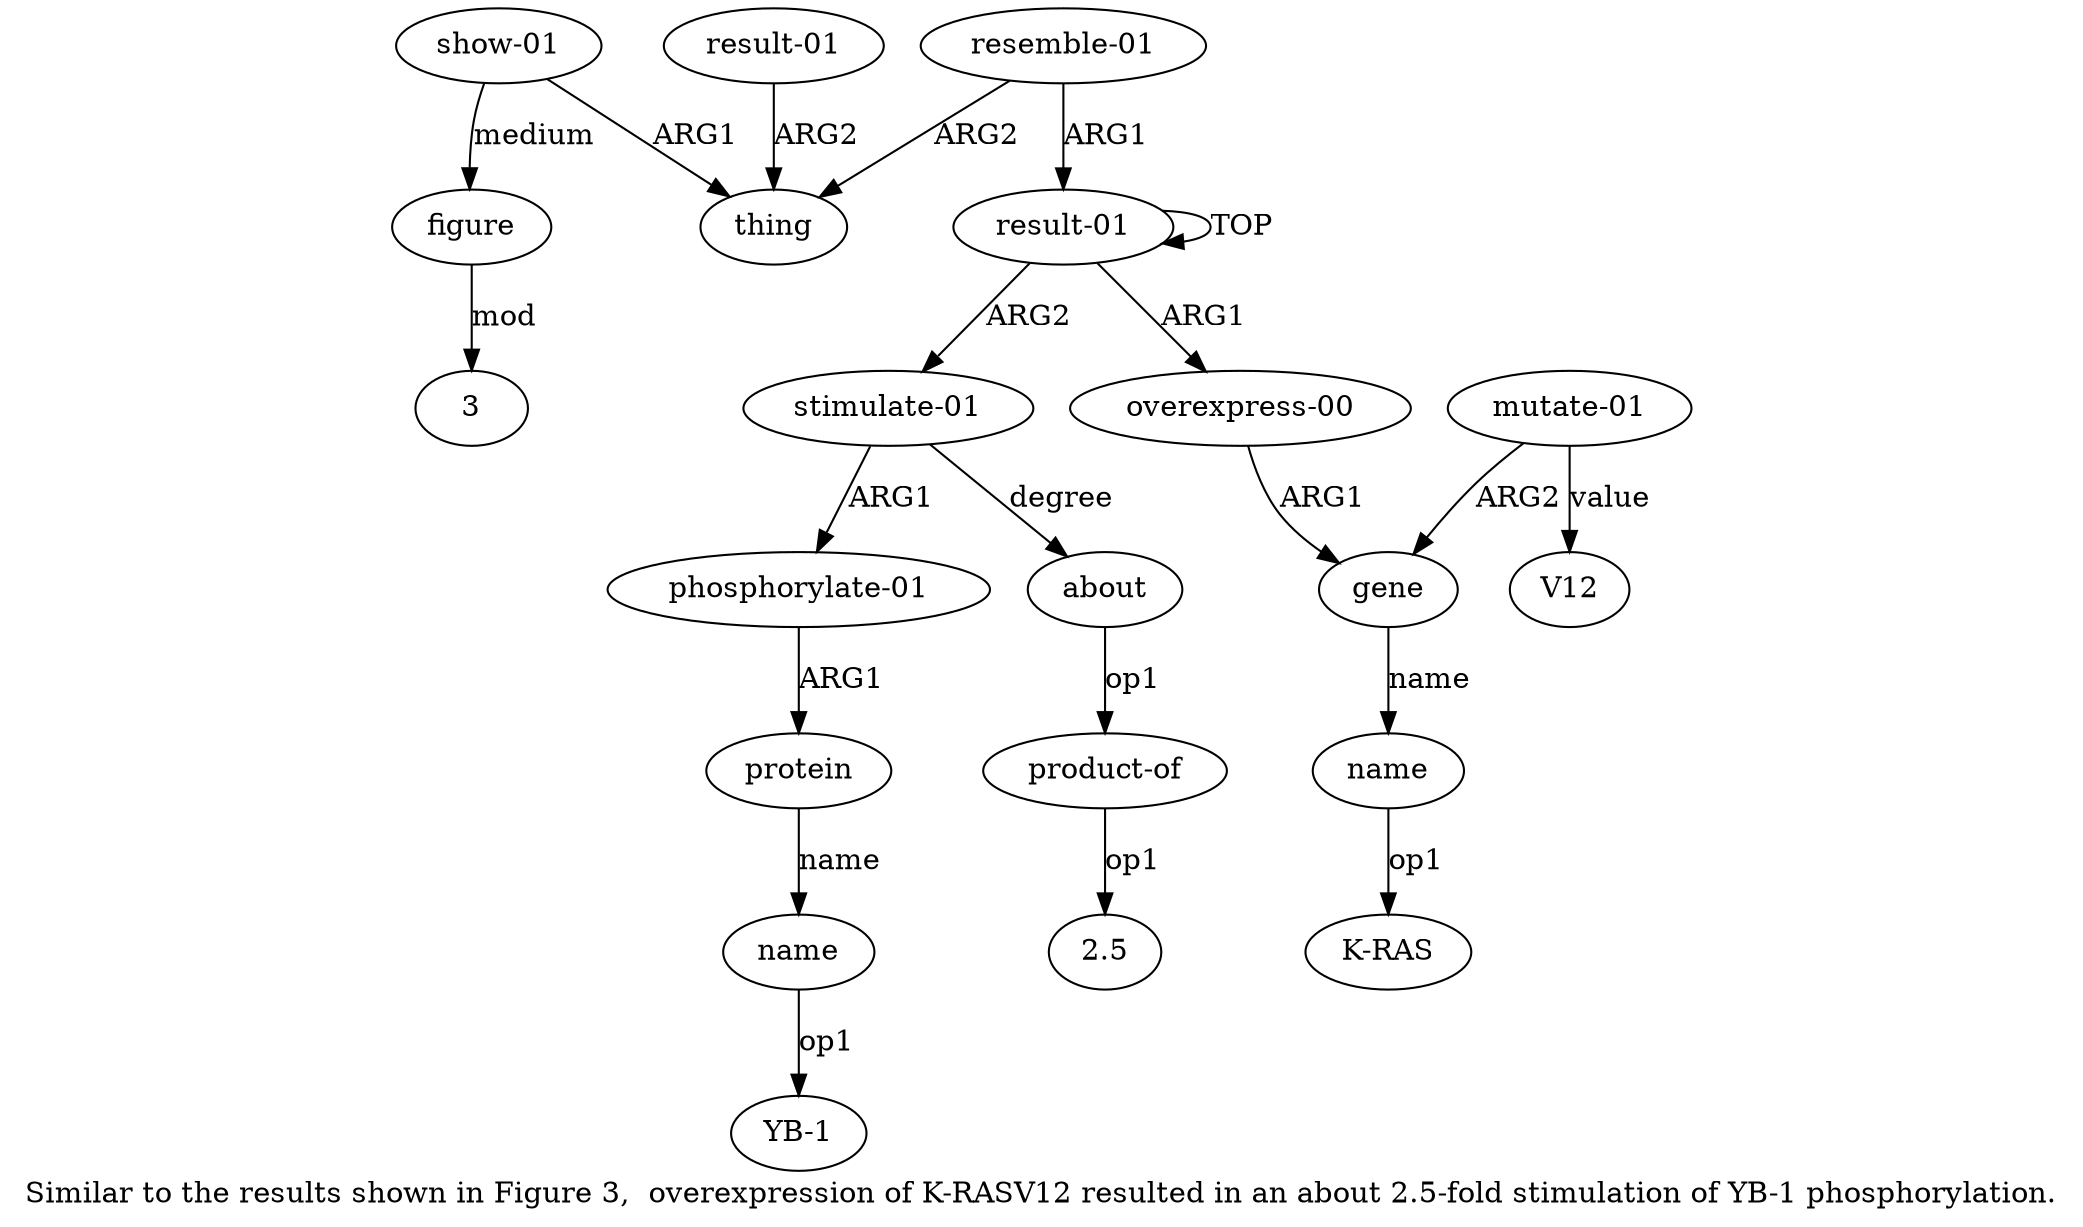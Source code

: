 digraph  {
	graph [label="Similar to the results shown in Figure 3,  overexpression of K-RASV12 resulted in an about 2.5-fold stimulation of YB-1 phosphorylation."];
	node [label="\N"];
	a15	 [color=black,
		gold_ind=15,
		gold_label=figure,
		label=figure,
		test_ind=15,
		test_label=figure];
	"a15 3"	 [color=black,
		gold_ind=-1,
		gold_label=3,
		label=3,
		test_ind=-1,
		test_label=3];
	a15 -> "a15 3" [key=0,
	color=black,
	gold_label=mod,
	label=mod,
	test_label=mod];
a14 [color=black,
	gold_ind=14,
	gold_label="show-01",
	label="show-01",
	test_ind=14,
	test_label="show-01"];
a14 -> a15 [key=0,
color=black,
gold_label=medium,
label=medium,
test_label=medium];
a12 [color=black,
gold_ind=12,
gold_label=thing,
label=thing,
test_ind=12,
test_label=thing];
a14 -> a12 [key=0,
color=black,
gold_label=ARG1,
label=ARG1,
test_label=ARG1];
"a3 K-RAS" [color=black,
gold_ind=-1,
gold_label="K-RAS",
label="K-RAS",
test_ind=-1,
test_label="K-RAS"];
a11 [color=black,
gold_ind=11,
gold_label="resemble-01",
label="resemble-01",
test_ind=11,
test_label="resemble-01"];
a11 -> a12 [key=0,
color=black,
gold_label=ARG2,
label=ARG2,
test_label=ARG2];
a0 [color=black,
gold_ind=0,
gold_label="result-01",
label="result-01",
test_ind=0,
test_label="result-01"];
a11 -> a0 [key=0,
color=black,
gold_label=ARG1,
label=ARG1,
test_label=ARG1];
a10 [color=black,
gold_ind=10,
gold_label="product-of",
label="product-of",
test_ind=10,
test_label="product-of"];
"a10 2.5" [color=black,
gold_ind=-1,
gold_label=2.5,
label=2.5,
test_ind=-1,
test_label=2.5];
a10 -> "a10 2.5" [key=0,
color=black,
gold_label=op1,
label=op1,
test_label=op1];
a13 [color=black,
gold_ind=13,
gold_label="result-01",
label="result-01",
test_ind=13,
test_label="result-01"];
a13 -> a12 [key=0,
color=black,
gold_label=ARG2,
label=ARG2,
test_label=ARG2];
a1 [color=black,
gold_ind=1,
gold_label="overexpress-00",
label="overexpress-00",
test_ind=1,
test_label="overexpress-00"];
a2 [color=black,
gold_ind=2,
gold_label=gene,
label=gene,
test_ind=2,
test_label=gene];
a1 -> a2 [key=0,
color=black,
gold_label=ARG1,
label=ARG1,
test_label=ARG1];
a0 -> a1 [key=0,
color=black,
gold_label=ARG1,
label=ARG1,
test_label=ARG1];
a0 -> a0 [key=0,
color=black,
gold_label=TOP,
label=TOP,
test_label=TOP];
a5 [color=black,
gold_ind=5,
gold_label="stimulate-01",
label="stimulate-01",
test_ind=5,
test_label="stimulate-01"];
a0 -> a5 [key=0,
color=black,
gold_label=ARG2,
label=ARG2,
test_label=ARG2];
a3 [color=black,
gold_ind=3,
gold_label=name,
label=name,
test_ind=3,
test_label=name];
a3 -> "a3 K-RAS" [key=0,
color=black,
gold_label=op1,
label=op1,
test_label=op1];
a2 -> a3 [key=0,
color=black,
gold_label=name,
label=name,
test_label=name];
a6 [color=black,
gold_ind=6,
gold_label="phosphorylate-01",
label="phosphorylate-01",
test_ind=6,
test_label="phosphorylate-01"];
a5 -> a6 [key=0,
color=black,
gold_label=ARG1,
label=ARG1,
test_label=ARG1];
a9 [color=black,
gold_ind=9,
gold_label=about,
label=about,
test_ind=9,
test_label=about];
a5 -> a9 [key=0,
color=black,
gold_label=degree,
label=degree,
test_label=degree];
a4 [color=black,
gold_ind=4,
gold_label="mutate-01",
label="mutate-01",
test_ind=4,
test_label="mutate-01"];
a4 -> a2 [key=0,
color=black,
gold_label=ARG2,
label=ARG2,
test_label=ARG2];
"a4 V12" [color=black,
gold_ind=-1,
gold_label=V12,
label=V12,
test_ind=-1,
test_label=V12];
a4 -> "a4 V12" [key=0,
color=black,
gold_label=value,
label=value,
test_label=value];
a7 [color=black,
gold_ind=7,
gold_label=protein,
label=protein,
test_ind=7,
test_label=protein];
a8 [color=black,
gold_ind=8,
gold_label=name,
label=name,
test_ind=8,
test_label=name];
a7 -> a8 [key=0,
color=black,
gold_label=name,
label=name,
test_label=name];
a6 -> a7 [key=0,
color=black,
gold_label=ARG1,
label=ARG1,
test_label=ARG1];
a9 -> a10 [key=0,
color=black,
gold_label=op1,
label=op1,
test_label=op1];
"a8 YB-1" [color=black,
gold_ind=-1,
gold_label="YB-1",
label="YB-1",
test_ind=-1,
test_label="YB-1"];
a8 -> "a8 YB-1" [key=0,
color=black,
gold_label=op1,
label=op1,
test_label=op1];
}
